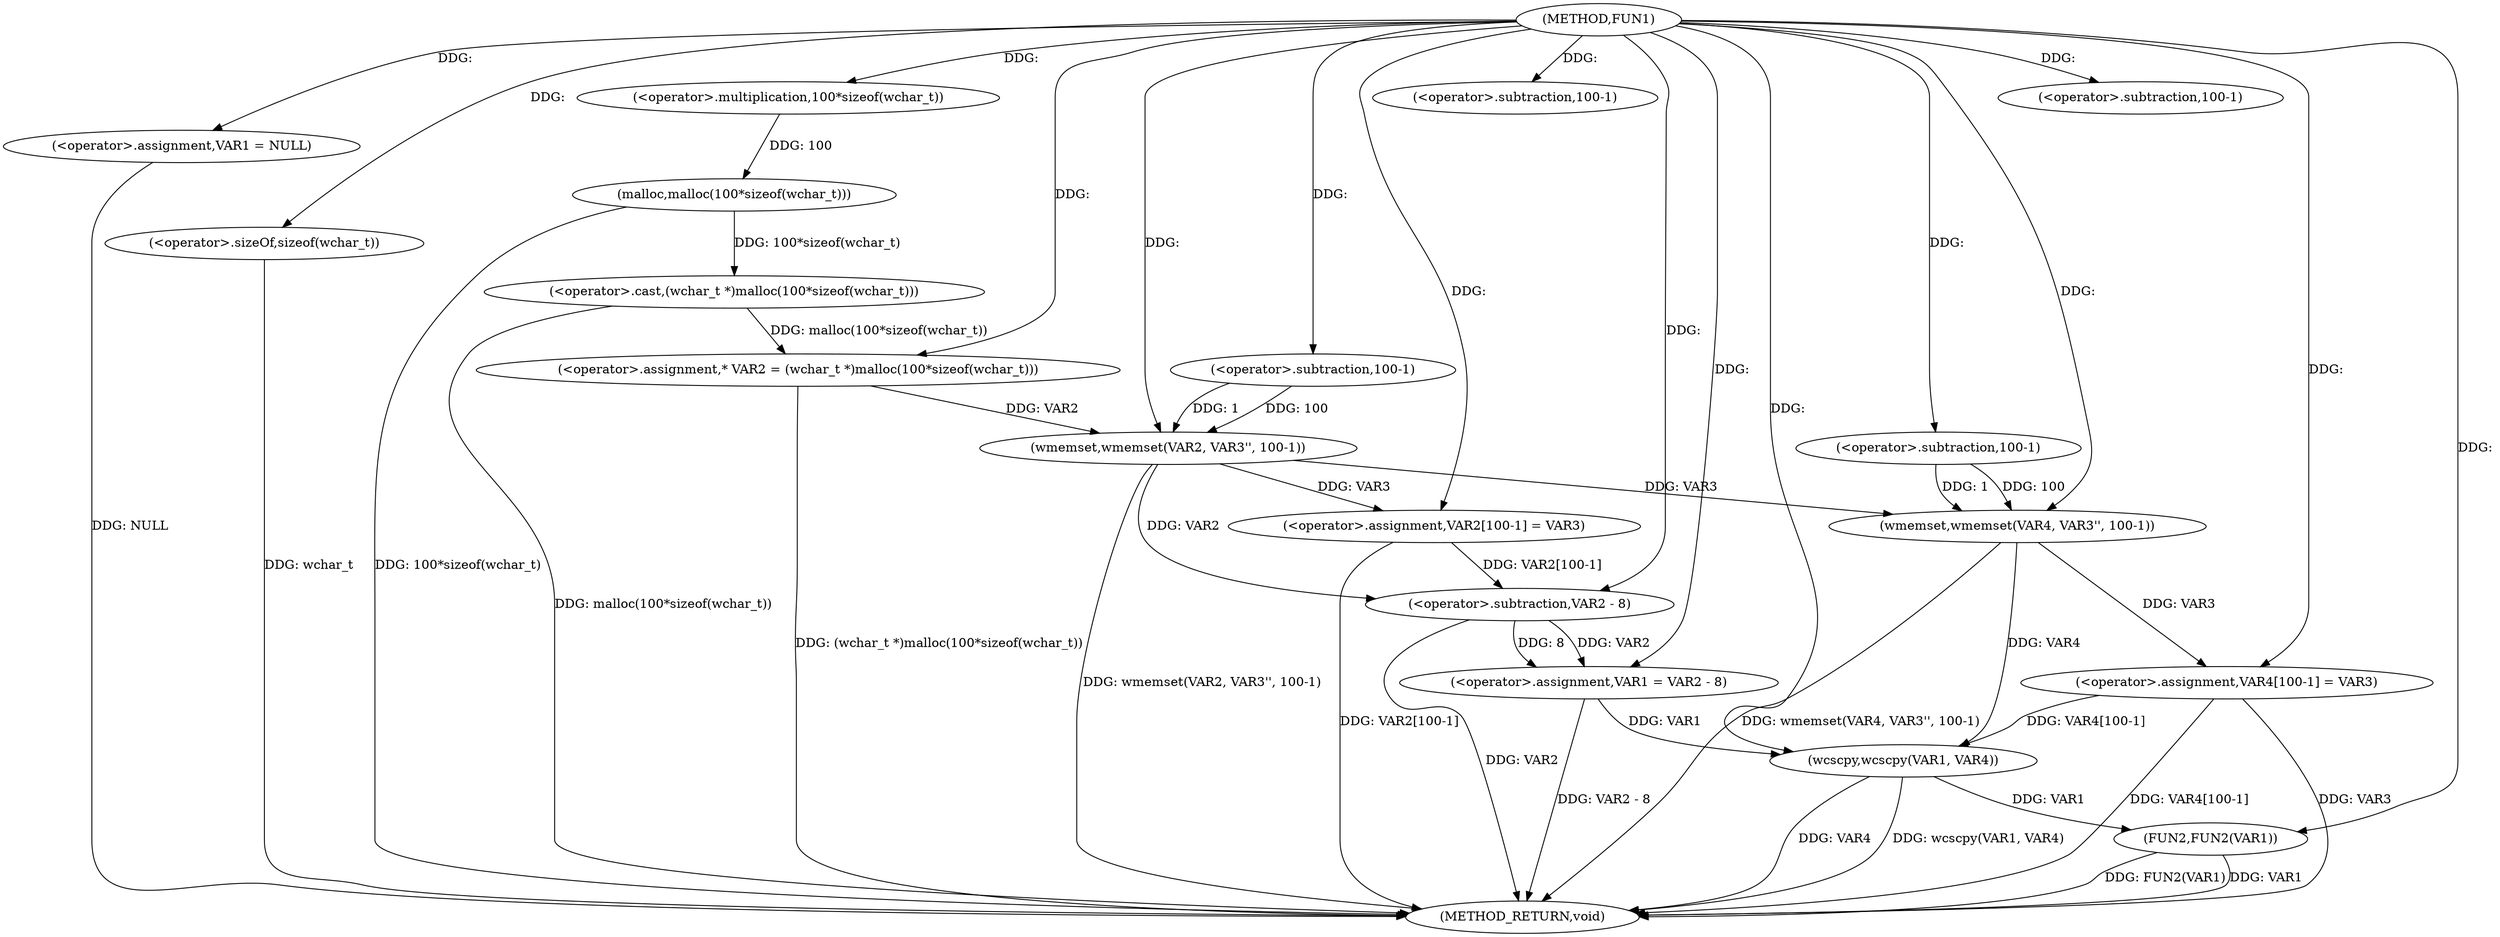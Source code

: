 digraph FUN1 {  
"1000100" [label = "(METHOD,FUN1)" ]
"1000155" [label = "(METHOD_RETURN,void)" ]
"1000103" [label = "(<operator>.assignment,VAR1 = NULL)" ]
"1000108" [label = "(<operator>.assignment,* VAR2 = (wchar_t *)malloc(100*sizeof(wchar_t)))" ]
"1000110" [label = "(<operator>.cast,(wchar_t *)malloc(100*sizeof(wchar_t)))" ]
"1000112" [label = "(malloc,malloc(100*sizeof(wchar_t)))" ]
"1000113" [label = "(<operator>.multiplication,100*sizeof(wchar_t))" ]
"1000115" [label = "(<operator>.sizeOf,sizeof(wchar_t))" ]
"1000117" [label = "(wmemset,wmemset(VAR2, VAR3'', 100-1))" ]
"1000120" [label = "(<operator>.subtraction,100-1)" ]
"1000123" [label = "(<operator>.assignment,VAR2[100-1] = VAR3)" ]
"1000126" [label = "(<operator>.subtraction,100-1)" ]
"1000130" [label = "(<operator>.assignment,VAR1 = VAR2 - 8)" ]
"1000132" [label = "(<operator>.subtraction,VAR2 - 8)" ]
"1000137" [label = "(wmemset,wmemset(VAR4, VAR3'', 100-1))" ]
"1000140" [label = "(<operator>.subtraction,100-1)" ]
"1000143" [label = "(<operator>.assignment,VAR4[100-1] = VAR3)" ]
"1000146" [label = "(<operator>.subtraction,100-1)" ]
"1000150" [label = "(wcscpy,wcscpy(VAR1, VAR4))" ]
"1000153" [label = "(FUN2,FUN2(VAR1))" ]
  "1000117" -> "1000155"  [ label = "DDG: wmemset(VAR2, VAR3'', 100-1)"] 
  "1000103" -> "1000155"  [ label = "DDG: NULL"] 
  "1000150" -> "1000155"  [ label = "DDG: VAR4"] 
  "1000143" -> "1000155"  [ label = "DDG: VAR3"] 
  "1000153" -> "1000155"  [ label = "DDG: FUN2(VAR1)"] 
  "1000153" -> "1000155"  [ label = "DDG: VAR1"] 
  "1000150" -> "1000155"  [ label = "DDG: wcscpy(VAR1, VAR4)"] 
  "1000115" -> "1000155"  [ label = "DDG: wchar_t"] 
  "1000137" -> "1000155"  [ label = "DDG: wmemset(VAR4, VAR3'', 100-1)"] 
  "1000123" -> "1000155"  [ label = "DDG: VAR2[100-1]"] 
  "1000130" -> "1000155"  [ label = "DDG: VAR2 - 8"] 
  "1000143" -> "1000155"  [ label = "DDG: VAR4[100-1]"] 
  "1000132" -> "1000155"  [ label = "DDG: VAR2"] 
  "1000110" -> "1000155"  [ label = "DDG: malloc(100*sizeof(wchar_t))"] 
  "1000112" -> "1000155"  [ label = "DDG: 100*sizeof(wchar_t)"] 
  "1000108" -> "1000155"  [ label = "DDG: (wchar_t *)malloc(100*sizeof(wchar_t))"] 
  "1000100" -> "1000103"  [ label = "DDG: "] 
  "1000110" -> "1000108"  [ label = "DDG: malloc(100*sizeof(wchar_t))"] 
  "1000100" -> "1000108"  [ label = "DDG: "] 
  "1000112" -> "1000110"  [ label = "DDG: 100*sizeof(wchar_t)"] 
  "1000113" -> "1000112"  [ label = "DDG: 100"] 
  "1000100" -> "1000113"  [ label = "DDG: "] 
  "1000100" -> "1000115"  [ label = "DDG: "] 
  "1000108" -> "1000117"  [ label = "DDG: VAR2"] 
  "1000100" -> "1000117"  [ label = "DDG: "] 
  "1000120" -> "1000117"  [ label = "DDG: 100"] 
  "1000120" -> "1000117"  [ label = "DDG: 1"] 
  "1000100" -> "1000120"  [ label = "DDG: "] 
  "1000117" -> "1000123"  [ label = "DDG: VAR3"] 
  "1000100" -> "1000123"  [ label = "DDG: "] 
  "1000100" -> "1000126"  [ label = "DDG: "] 
  "1000132" -> "1000130"  [ label = "DDG: VAR2"] 
  "1000132" -> "1000130"  [ label = "DDG: 8"] 
  "1000100" -> "1000130"  [ label = "DDG: "] 
  "1000117" -> "1000132"  [ label = "DDG: VAR2"] 
  "1000123" -> "1000132"  [ label = "DDG: VAR2[100-1]"] 
  "1000100" -> "1000132"  [ label = "DDG: "] 
  "1000100" -> "1000137"  [ label = "DDG: "] 
  "1000117" -> "1000137"  [ label = "DDG: VAR3"] 
  "1000140" -> "1000137"  [ label = "DDG: 100"] 
  "1000140" -> "1000137"  [ label = "DDG: 1"] 
  "1000100" -> "1000140"  [ label = "DDG: "] 
  "1000137" -> "1000143"  [ label = "DDG: VAR3"] 
  "1000100" -> "1000143"  [ label = "DDG: "] 
  "1000100" -> "1000146"  [ label = "DDG: "] 
  "1000130" -> "1000150"  [ label = "DDG: VAR1"] 
  "1000100" -> "1000150"  [ label = "DDG: "] 
  "1000143" -> "1000150"  [ label = "DDG: VAR4[100-1]"] 
  "1000137" -> "1000150"  [ label = "DDG: VAR4"] 
  "1000150" -> "1000153"  [ label = "DDG: VAR1"] 
  "1000100" -> "1000153"  [ label = "DDG: "] 
}
